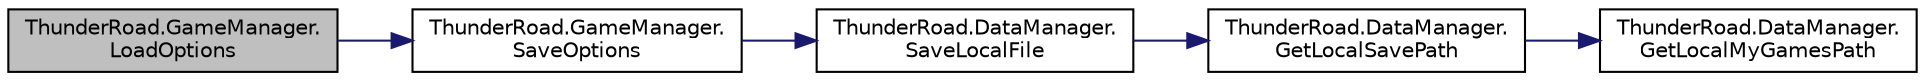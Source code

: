 digraph "ThunderRoad.GameManager.LoadOptions"
{
 // LATEX_PDF_SIZE
  edge [fontname="Helvetica",fontsize="10",labelfontname="Helvetica",labelfontsize="10"];
  node [fontname="Helvetica",fontsize="10",shape=record];
  rankdir="LR";
  Node1 [label="ThunderRoad.GameManager.\lLoadOptions",height=0.2,width=0.4,color="black", fillcolor="grey75", style="filled", fontcolor="black",tooltip="Loads the options."];
  Node1 -> Node2 [color="midnightblue",fontsize="10",style="solid",fontname="Helvetica"];
  Node2 [label="ThunderRoad.GameManager.\lSaveOptions",height=0.2,width=0.4,color="black", fillcolor="white", style="filled",URL="$class_thunder_road_1_1_game_manager.html#a9fa7a68254b86c7110738e8f0560e902",tooltip="Saves the options."];
  Node2 -> Node3 [color="midnightblue",fontsize="10",style="solid",fontname="Helvetica"];
  Node3 [label="ThunderRoad.DataManager.\lSaveLocalFile",height=0.2,width=0.4,color="black", fillcolor="white", style="filled",URL="$class_thunder_road_1_1_data_manager.html#a9a5252f975e3474c0ab6571c126a65c4",tooltip="Saves the local file."];
  Node3 -> Node4 [color="midnightblue",fontsize="10",style="solid",fontname="Helvetica"];
  Node4 [label="ThunderRoad.DataManager.\lGetLocalSavePath",height=0.2,width=0.4,color="black", fillcolor="white", style="filled",URL="$class_thunder_road_1_1_data_manager.html#a30115c560573758abb0bc64ea9c24f17",tooltip="Gets the local save path."];
  Node4 -> Node5 [color="midnightblue",fontsize="10",style="solid",fontname="Helvetica"];
  Node5 [label="ThunderRoad.DataManager.\lGetLocalMyGamesPath",height=0.2,width=0.4,color="black", fillcolor="white", style="filled",URL="$class_thunder_road_1_1_data_manager.html#afcd74081b8ab8ed1db498162a4cdab56",tooltip="Gets the local my games path."];
}
